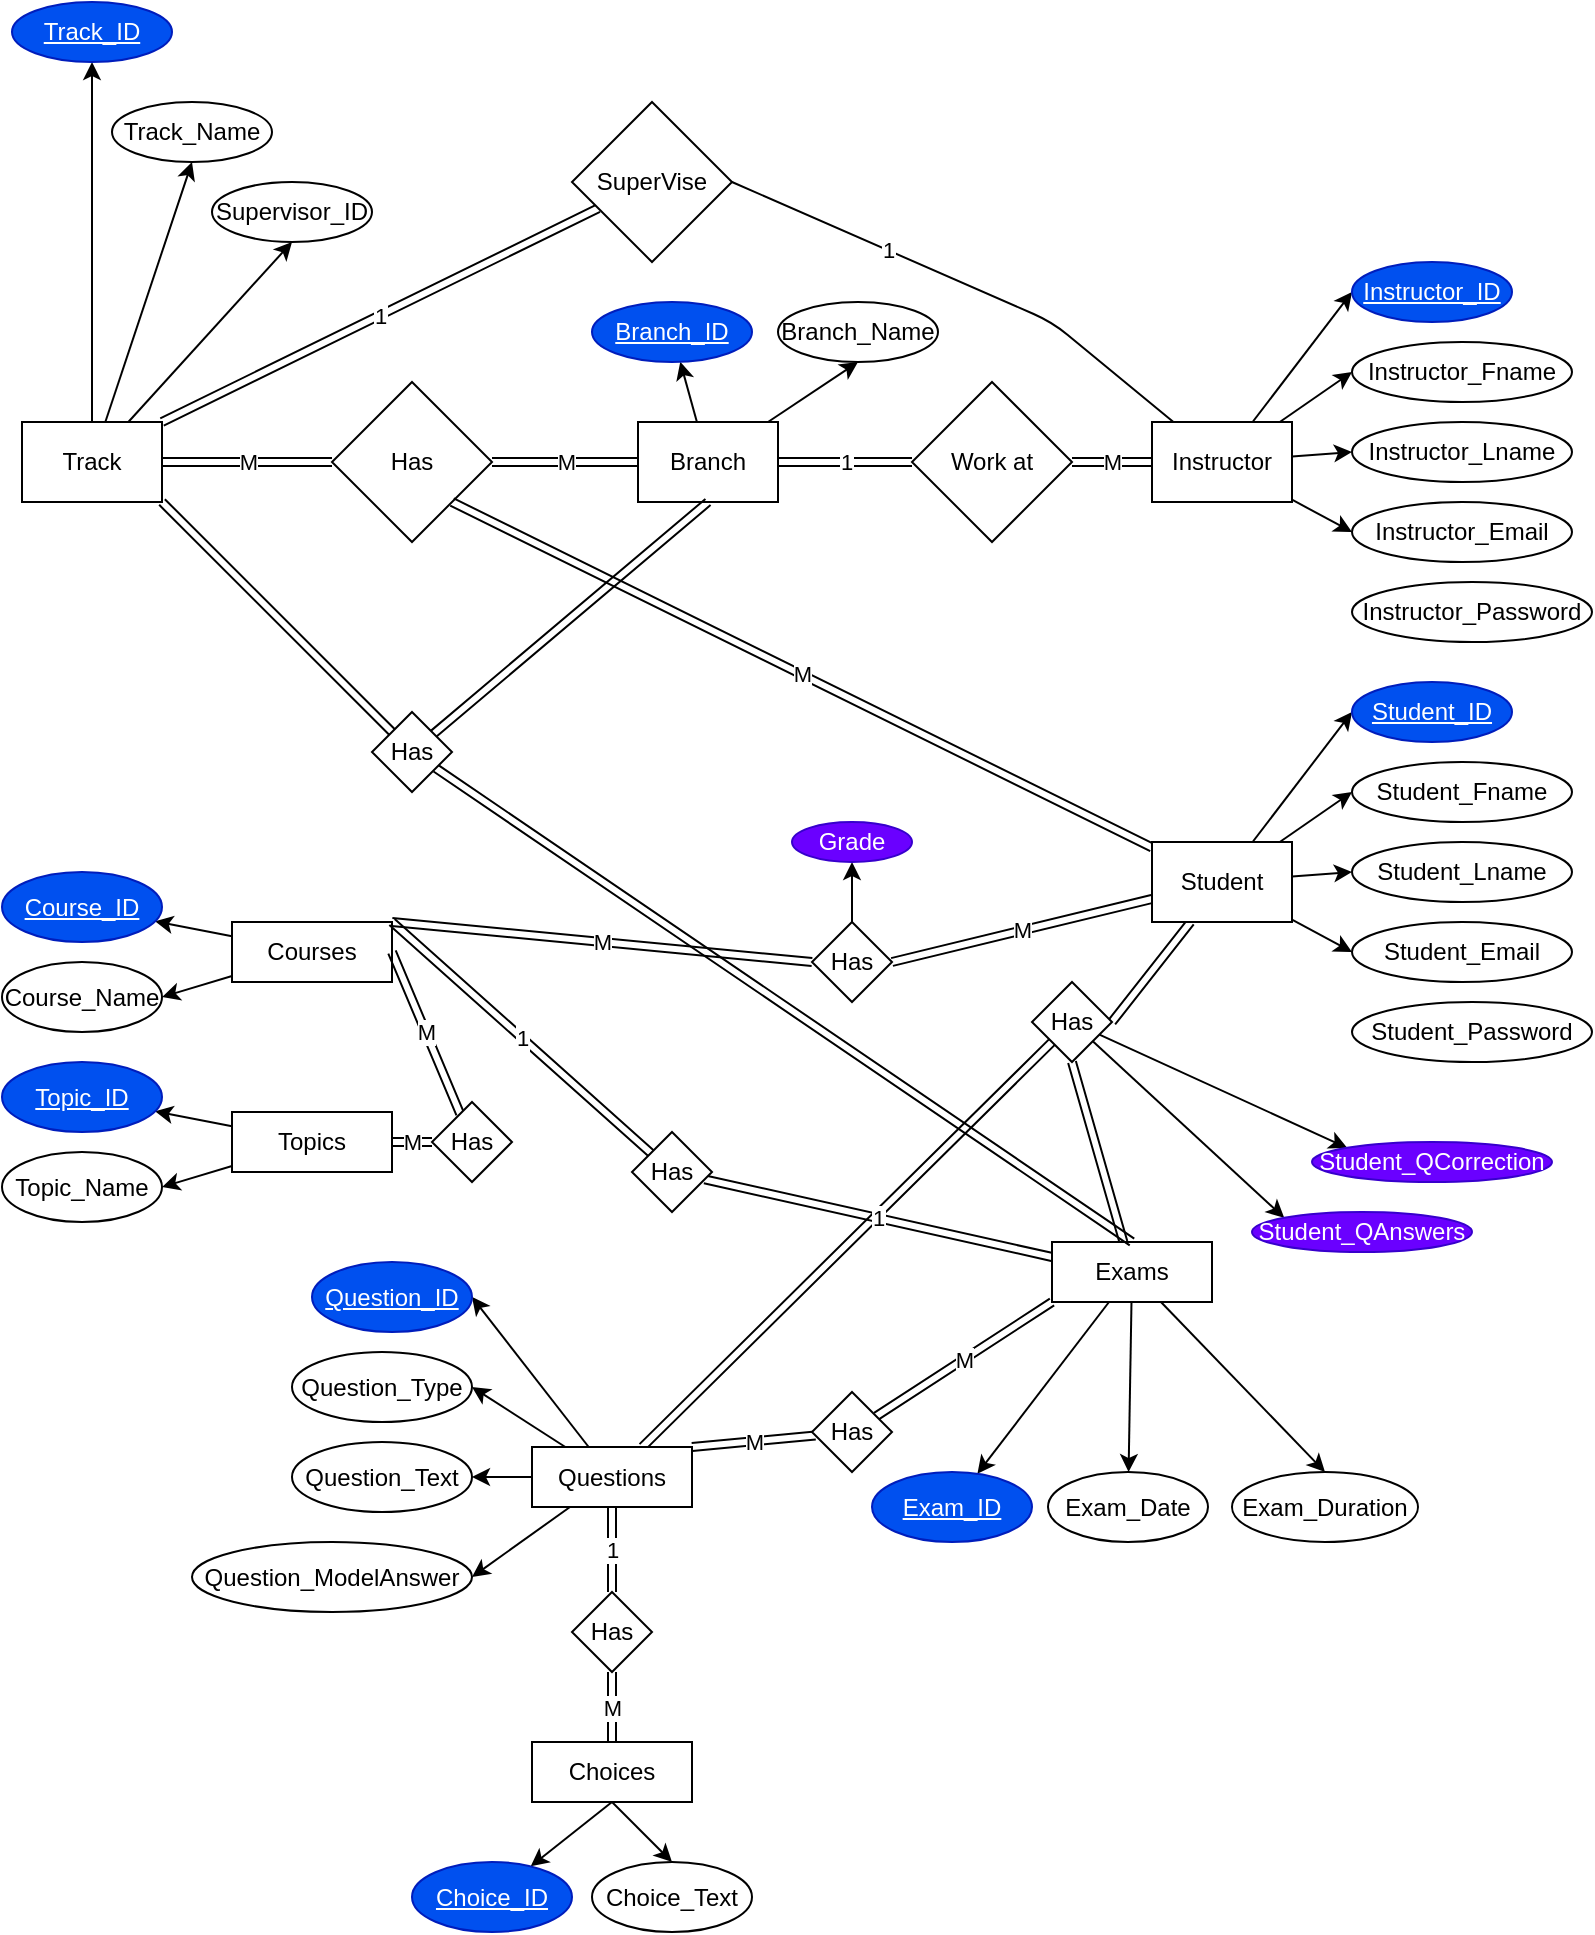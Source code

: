 <mxfile>
    <diagram id="SMIWsl0qQ1wEuN7zCRBm" name="Page-1">
        <mxGraphModel dx="2608" dy="1213" grid="1" gridSize="10" guides="1" tooltips="1" connect="1" arrows="1" fold="1" page="1" pageScale="1" pageWidth="850" pageHeight="1100" math="0" shadow="0">
            <root>
                <mxCell id="0"/>
                <mxCell id="1" parent="0"/>
                <mxCell id="4" value="" style="edgeStyle=none;html=1;" edge="1" parent="1" source="2" target="3">
                    <mxGeometry relative="1" as="geometry"/>
                </mxCell>
                <mxCell id="7" style="edgeStyle=none;html=1;entryX=0.5;entryY=1;entryDx=0;entryDy=0;" edge="1" parent="1" source="2" target="6">
                    <mxGeometry relative="1" as="geometry"/>
                </mxCell>
                <mxCell id="17" value="M" style="edgeStyle=none;html=1;shape=link;" edge="1" parent="1" source="2" target="16">
                    <mxGeometry relative="1" as="geometry"/>
                </mxCell>
                <mxCell id="2" value="Branch" style="whiteSpace=wrap;html=1;" vertex="1" parent="1">
                    <mxGeometry x="333" y="230" width="70" height="40" as="geometry"/>
                </mxCell>
                <mxCell id="3" value="Branch_ID" style="ellipse;whiteSpace=wrap;html=1;fontStyle=4;fillColor=#0050ef;fontColor=#ffffff;strokeColor=#001DBC;" vertex="1" parent="1">
                    <mxGeometry x="310" y="170" width="80" height="30" as="geometry"/>
                </mxCell>
                <mxCell id="6" value="Branch_Name" style="ellipse;whiteSpace=wrap;html=1;" vertex="1" parent="1">
                    <mxGeometry x="403" y="170" width="80" height="30" as="geometry"/>
                </mxCell>
                <mxCell id="8" value="" style="edgeStyle=none;html=1;" edge="1" parent="1" source="10" target="11">
                    <mxGeometry relative="1" as="geometry"/>
                </mxCell>
                <mxCell id="9" style="edgeStyle=none;html=1;entryX=0.5;entryY=1;entryDx=0;entryDy=0;" edge="1" parent="1" source="10" target="12">
                    <mxGeometry relative="1" as="geometry"/>
                </mxCell>
                <mxCell id="14" style="edgeStyle=none;html=1;entryX=0.5;entryY=1;entryDx=0;entryDy=0;" edge="1" parent="1" source="10" target="13">
                    <mxGeometry relative="1" as="geometry"/>
                </mxCell>
                <mxCell id="19" value="M" style="edgeStyle=none;html=1;shape=link;entryX=0;entryY=0.5;entryDx=0;entryDy=0;" edge="1" parent="1" source="10" target="16">
                    <mxGeometry relative="1" as="geometry">
                        <mxPoint x="160" y="280" as="targetPoint"/>
                    </mxGeometry>
                </mxCell>
                <mxCell id="10" value="Track" style="whiteSpace=wrap;html=1;" vertex="1" parent="1">
                    <mxGeometry x="25" y="230" width="70" height="40" as="geometry"/>
                </mxCell>
                <mxCell id="11" value="Track_ID" style="ellipse;whiteSpace=wrap;html=1;fontStyle=4;fillColor=#0050ef;fontColor=#ffffff;strokeColor=#001DBC;" vertex="1" parent="1">
                    <mxGeometry x="20" y="20" width="80" height="30" as="geometry"/>
                </mxCell>
                <mxCell id="12" value="Track_Name" style="ellipse;whiteSpace=wrap;html=1;" vertex="1" parent="1">
                    <mxGeometry x="70" y="70" width="80" height="30" as="geometry"/>
                </mxCell>
                <mxCell id="13" value="Supervisor_ID" style="ellipse;whiteSpace=wrap;html=1;" vertex="1" parent="1">
                    <mxGeometry x="120" y="110" width="80" height="30" as="geometry"/>
                </mxCell>
                <mxCell id="16" value="Has" style="rhombus;whiteSpace=wrap;html=1;" vertex="1" parent="1">
                    <mxGeometry x="180" y="210" width="80" height="80" as="geometry"/>
                </mxCell>
                <mxCell id="23" style="edgeStyle=none;html=1;entryX=0;entryY=0.5;entryDx=0;entryDy=0;" edge="1" parent="1" source="20" target="22">
                    <mxGeometry relative="1" as="geometry"/>
                </mxCell>
                <mxCell id="25" style="edgeStyle=none;html=1;entryX=0;entryY=0.5;entryDx=0;entryDy=0;" edge="1" parent="1" source="20" target="24">
                    <mxGeometry relative="1" as="geometry"/>
                </mxCell>
                <mxCell id="29" style="edgeStyle=none;html=1;entryX=0;entryY=0.5;entryDx=0;entryDy=0;" edge="1" parent="1" source="20" target="26">
                    <mxGeometry relative="1" as="geometry"/>
                </mxCell>
                <mxCell id="30" style="edgeStyle=none;html=1;entryX=0;entryY=0.5;entryDx=0;entryDy=0;" edge="1" parent="1" source="20" target="27">
                    <mxGeometry relative="1" as="geometry"/>
                </mxCell>
                <mxCell id="33" style="html=1;entryX=1;entryY=0.5;entryDx=0;entryDy=0;endArrow=none;endFill=0;" edge="1" parent="1" source="20" target="32">
                    <mxGeometry relative="1" as="geometry">
                        <Array as="points">
                            <mxPoint x="540" y="180"/>
                        </Array>
                    </mxGeometry>
                </mxCell>
                <mxCell id="35" value="1" style="edgeLabel;html=1;align=center;verticalAlign=middle;resizable=0;points=[];" vertex="1" connectable="0" parent="33">
                    <mxGeometry x="0.33" relative="1" as="geometry">
                        <mxPoint as="offset"/>
                    </mxGeometry>
                </mxCell>
                <mxCell id="20" value="Instructor" style="whiteSpace=wrap;html=1;" vertex="1" parent="1">
                    <mxGeometry x="590" y="230" width="70" height="40" as="geometry"/>
                </mxCell>
                <mxCell id="22" value="Instructor_ID" style="ellipse;whiteSpace=wrap;html=1;fontStyle=4;fillColor=#0050ef;fontColor=#ffffff;strokeColor=#001DBC;" vertex="1" parent="1">
                    <mxGeometry x="690" y="150" width="80" height="30" as="geometry"/>
                </mxCell>
                <mxCell id="24" value="Instructor_Fname" style="ellipse;whiteSpace=wrap;html=1;" vertex="1" parent="1">
                    <mxGeometry x="690" y="190" width="110" height="30" as="geometry"/>
                </mxCell>
                <mxCell id="26" value="Instructor_Lname" style="ellipse;whiteSpace=wrap;html=1;" vertex="1" parent="1">
                    <mxGeometry x="690" y="230" width="110" height="30" as="geometry"/>
                </mxCell>
                <mxCell id="27" value="Instructor_Email" style="ellipse;whiteSpace=wrap;html=1;" vertex="1" parent="1">
                    <mxGeometry x="690" y="270" width="110" height="30" as="geometry"/>
                </mxCell>
                <mxCell id="28" value="Instructor_Password" style="ellipse;whiteSpace=wrap;html=1;" vertex="1" parent="1">
                    <mxGeometry x="690" y="310" width="120" height="30" as="geometry"/>
                </mxCell>
                <mxCell id="34" value="1" style="edgeStyle=none;html=1;entryX=1;entryY=0;entryDx=0;entryDy=0;shape=link;" edge="1" parent="1" source="32" target="10">
                    <mxGeometry relative="1" as="geometry"/>
                </mxCell>
                <mxCell id="32" value="SuperVise" style="rhombus;whiteSpace=wrap;html=1;" vertex="1" parent="1">
                    <mxGeometry x="300" y="70" width="80" height="80" as="geometry"/>
                </mxCell>
                <mxCell id="36" style="edgeStyle=none;html=1;entryX=0;entryY=0.5;entryDx=0;entryDy=0;" edge="1" parent="1" source="40" target="41">
                    <mxGeometry relative="1" as="geometry"/>
                </mxCell>
                <mxCell id="37" style="edgeStyle=none;html=1;entryX=0;entryY=0.5;entryDx=0;entryDy=0;" edge="1" parent="1" source="40" target="42">
                    <mxGeometry relative="1" as="geometry"/>
                </mxCell>
                <mxCell id="38" style="edgeStyle=none;html=1;entryX=0;entryY=0.5;entryDx=0;entryDy=0;" edge="1" parent="1" source="40" target="43">
                    <mxGeometry relative="1" as="geometry"/>
                </mxCell>
                <mxCell id="39" style="edgeStyle=none;html=1;entryX=0;entryY=0.5;entryDx=0;entryDy=0;" edge="1" parent="1" source="40" target="44">
                    <mxGeometry relative="1" as="geometry"/>
                </mxCell>
                <mxCell id="49" value="M" style="edgeStyle=none;shape=link;html=1;entryX=1;entryY=1;entryDx=0;entryDy=0;endArrow=none;endFill=0;" edge="1" parent="1" source="40" target="16">
                    <mxGeometry relative="1" as="geometry"/>
                </mxCell>
                <mxCell id="127" style="edgeStyle=none;shape=link;html=1;entryX=1;entryY=0.5;entryDx=0;entryDy=0;endArrow=classic;endFill=1;" edge="1" parent="1" source="40" target="126">
                    <mxGeometry relative="1" as="geometry"/>
                </mxCell>
                <mxCell id="137" value="M" style="edgeStyle=none;html=1;entryX=1;entryY=0.5;entryDx=0;entryDy=0;endArrow=classic;endFill=1;shape=link;" edge="1" parent="1" source="40" target="136">
                    <mxGeometry relative="1" as="geometry"/>
                </mxCell>
                <mxCell id="40" value="Student" style="whiteSpace=wrap;html=1;" vertex="1" parent="1">
                    <mxGeometry x="590" y="440" width="70" height="40" as="geometry"/>
                </mxCell>
                <mxCell id="41" value="Student_ID" style="ellipse;whiteSpace=wrap;html=1;fontStyle=4;fillColor=#0050ef;fontColor=#ffffff;strokeColor=#001DBC;" vertex="1" parent="1">
                    <mxGeometry x="690" y="360" width="80" height="30" as="geometry"/>
                </mxCell>
                <mxCell id="42" value="Student_Fname" style="ellipse;whiteSpace=wrap;html=1;" vertex="1" parent="1">
                    <mxGeometry x="690" y="400" width="110" height="30" as="geometry"/>
                </mxCell>
                <mxCell id="43" value="Student_Lname" style="ellipse;whiteSpace=wrap;html=1;" vertex="1" parent="1">
                    <mxGeometry x="690" y="440" width="110" height="30" as="geometry"/>
                </mxCell>
                <mxCell id="44" value="Student_Email" style="ellipse;whiteSpace=wrap;html=1;" vertex="1" parent="1">
                    <mxGeometry x="690" y="480" width="110" height="30" as="geometry"/>
                </mxCell>
                <mxCell id="45" value="Student_Password" style="ellipse;whiteSpace=wrap;html=1;" vertex="1" parent="1">
                    <mxGeometry x="690" y="520" width="120" height="30" as="geometry"/>
                </mxCell>
                <mxCell id="47" value="M" style="edgeStyle=none;shape=link;html=1;entryX=0;entryY=0.5;entryDx=0;entryDy=0;endArrow=none;endFill=0;" edge="1" parent="1" source="46" target="20">
                    <mxGeometry relative="1" as="geometry"/>
                </mxCell>
                <mxCell id="48" value="1" style="edgeStyle=none;shape=link;html=1;entryX=1;entryY=0.5;entryDx=0;entryDy=0;endArrow=none;endFill=0;" edge="1" parent="1" source="46" target="2">
                    <mxGeometry relative="1" as="geometry"/>
                </mxCell>
                <mxCell id="46" value="Work at" style="rhombus;whiteSpace=wrap;html=1;" vertex="1" parent="1">
                    <mxGeometry x="470" y="210" width="80" height="80" as="geometry"/>
                </mxCell>
                <mxCell id="58" value="" style="edgeStyle=none;html=1;endArrow=classic;endFill=1;" edge="1" parent="1" source="51" target="57">
                    <mxGeometry relative="1" as="geometry"/>
                </mxCell>
                <mxCell id="65" style="edgeStyle=none;html=1;entryX=1;entryY=0.5;entryDx=0;entryDy=0;endArrow=classic;endFill=1;" edge="1" parent="1" source="51" target="64">
                    <mxGeometry relative="1" as="geometry"/>
                </mxCell>
                <mxCell id="51" value="Courses" style="whiteSpace=wrap;html=1;" vertex="1" parent="1">
                    <mxGeometry x="130" y="480" width="80" height="30" as="geometry"/>
                </mxCell>
                <mxCell id="57" value="Course_ID" style="ellipse;whiteSpace=wrap;html=1;fontStyle=4;fillColor=#0050ef;fontColor=#ffffff;strokeColor=#001DBC;" vertex="1" parent="1">
                    <mxGeometry x="15" y="455" width="80" height="35" as="geometry"/>
                </mxCell>
                <mxCell id="64" value="Course_Name" style="ellipse;whiteSpace=wrap;html=1;" vertex="1" parent="1">
                    <mxGeometry x="15" y="500" width="80" height="35" as="geometry"/>
                </mxCell>
                <mxCell id="66" value="" style="edgeStyle=none;html=1;endArrow=classic;endFill=1;" edge="1" parent="1" source="68" target="69">
                    <mxGeometry relative="1" as="geometry"/>
                </mxCell>
                <mxCell id="67" style="edgeStyle=none;html=1;entryX=1;entryY=0.5;entryDx=0;entryDy=0;endArrow=classic;endFill=1;" edge="1" parent="1" source="68" target="70">
                    <mxGeometry relative="1" as="geometry"/>
                </mxCell>
                <mxCell id="68" value="Topics" style="whiteSpace=wrap;html=1;" vertex="1" parent="1">
                    <mxGeometry x="130" y="575" width="80" height="30" as="geometry"/>
                </mxCell>
                <mxCell id="69" value="Topic_ID" style="ellipse;whiteSpace=wrap;html=1;fontStyle=4;fillColor=#0050ef;fontColor=#ffffff;strokeColor=#001DBC;" vertex="1" parent="1">
                    <mxGeometry x="15" y="550" width="80" height="35" as="geometry"/>
                </mxCell>
                <mxCell id="70" value="Topic_Name" style="ellipse;whiteSpace=wrap;html=1;" vertex="1" parent="1">
                    <mxGeometry x="15" y="595" width="80" height="35" as="geometry"/>
                </mxCell>
                <mxCell id="72" value="M" style="edgeStyle=none;html=1;entryX=1;entryY=0.5;entryDx=0;entryDy=0;endArrow=classic;endFill=1;shape=link;" edge="1" parent="1" source="71" target="51">
                    <mxGeometry relative="1" as="geometry"/>
                </mxCell>
                <mxCell id="73" value="M" style="edgeStyle=none;html=1;entryX=1;entryY=0.5;entryDx=0;entryDy=0;endArrow=classic;endFill=1;shape=link;" edge="1" parent="1" source="71" target="68">
                    <mxGeometry relative="1" as="geometry"/>
                </mxCell>
                <mxCell id="71" value="Has" style="rhombus;whiteSpace=wrap;html=1;" vertex="1" parent="1">
                    <mxGeometry x="230" y="570" width="40" height="40" as="geometry"/>
                </mxCell>
                <mxCell id="74" value="" style="edgeStyle=none;html=1;endArrow=classic;endFill=1;entryX=1;entryY=0.5;entryDx=0;entryDy=0;" edge="1" parent="1" source="76" target="77">
                    <mxGeometry relative="1" as="geometry"/>
                </mxCell>
                <mxCell id="75" style="edgeStyle=none;html=1;entryX=1;entryY=0.5;entryDx=0;entryDy=0;endArrow=classic;endFill=1;" edge="1" parent="1" source="76" target="78">
                    <mxGeometry relative="1" as="geometry"/>
                </mxCell>
                <mxCell id="82" style="edgeStyle=none;html=1;entryX=1;entryY=0.5;entryDx=0;entryDy=0;endArrow=classic;endFill=1;" edge="1" parent="1" source="76" target="79">
                    <mxGeometry relative="1" as="geometry"/>
                </mxCell>
                <mxCell id="83" style="edgeStyle=none;html=1;entryX=1;entryY=0.5;entryDx=0;entryDy=0;endArrow=classic;endFill=1;" edge="1" parent="1" source="76" target="80">
                    <mxGeometry relative="1" as="geometry"/>
                </mxCell>
                <mxCell id="129" style="edgeStyle=none;shape=link;html=1;entryX=0;entryY=1;entryDx=0;entryDy=0;endArrow=classic;endFill=1;" edge="1" parent="1" source="76" target="126">
                    <mxGeometry relative="1" as="geometry"/>
                </mxCell>
                <mxCell id="76" value="Questions" style="whiteSpace=wrap;html=1;" vertex="1" parent="1">
                    <mxGeometry x="280" y="742.5" width="80" height="30" as="geometry"/>
                </mxCell>
                <mxCell id="77" value="Question_ID" style="ellipse;whiteSpace=wrap;html=1;fontStyle=4;fillColor=#0050ef;fontColor=#ffffff;strokeColor=#001DBC;" vertex="1" parent="1">
                    <mxGeometry x="170" y="650" width="80" height="35" as="geometry"/>
                </mxCell>
                <mxCell id="78" value="Question_Type" style="ellipse;whiteSpace=wrap;html=1;" vertex="1" parent="1">
                    <mxGeometry x="160" y="695" width="90" height="35" as="geometry"/>
                </mxCell>
                <mxCell id="79" value="Question_Text" style="ellipse;whiteSpace=wrap;html=1;" vertex="1" parent="1">
                    <mxGeometry x="160" y="740" width="90" height="35" as="geometry"/>
                </mxCell>
                <mxCell id="80" value="Question_ModelAnswer" style="ellipse;whiteSpace=wrap;html=1;" vertex="1" parent="1">
                    <mxGeometry x="110" y="790" width="140" height="35" as="geometry"/>
                </mxCell>
                <mxCell id="85" value="" style="edgeStyle=none;html=1;endArrow=classic;endFill=1;exitX=0.5;exitY=1;exitDx=0;exitDy=0;" edge="1" parent="1" source="87" target="88">
                    <mxGeometry relative="1" as="geometry"/>
                </mxCell>
                <mxCell id="90" style="edgeStyle=none;html=1;entryX=0.5;entryY=0;entryDx=0;entryDy=0;endArrow=classic;endFill=1;exitX=0.5;exitY=1;exitDx=0;exitDy=0;" edge="1" parent="1" source="87" target="89">
                    <mxGeometry relative="1" as="geometry"/>
                </mxCell>
                <mxCell id="87" value="Choices" style="whiteSpace=wrap;html=1;" vertex="1" parent="1">
                    <mxGeometry x="280" y="890" width="80" height="30" as="geometry"/>
                </mxCell>
                <mxCell id="88" value="Choice_ID" style="ellipse;whiteSpace=wrap;html=1;fontStyle=4;fillColor=#0050ef;fontColor=#ffffff;strokeColor=#001DBC;" vertex="1" parent="1">
                    <mxGeometry x="220" y="950" width="80" height="35" as="geometry"/>
                </mxCell>
                <mxCell id="89" value="Choice_Text" style="ellipse;whiteSpace=wrap;html=1;" vertex="1" parent="1">
                    <mxGeometry x="310" y="950" width="80" height="35" as="geometry"/>
                </mxCell>
                <mxCell id="92" value="1" style="edgeStyle=none;html=1;entryX=0.5;entryY=1;entryDx=0;entryDy=0;endArrow=classic;endFill=1;shape=link;" edge="1" parent="1" source="94" target="76">
                    <mxGeometry x="0.014" relative="1" as="geometry">
                        <mxPoint x="370" y="790" as="targetPoint"/>
                        <mxPoint as="offset"/>
                    </mxGeometry>
                </mxCell>
                <mxCell id="93" value="M" style="edgeStyle=none;html=1;entryX=0.5;entryY=0;entryDx=0;entryDy=0;endArrow=classic;endFill=1;shape=link;exitX=0.5;exitY=1;exitDx=0;exitDy=0;" edge="1" parent="1" source="94" target="87">
                    <mxGeometry relative="1" as="geometry">
                        <mxPoint x="370" y="885" as="targetPoint"/>
                    </mxGeometry>
                </mxCell>
                <mxCell id="94" value="Has" style="rhombus;whiteSpace=wrap;html=1;" vertex="1" parent="1">
                    <mxGeometry x="300" y="815" width="40" height="40" as="geometry"/>
                </mxCell>
                <mxCell id="95" value="" style="edgeStyle=none;html=1;endArrow=classic;endFill=1;" edge="1" parent="1" source="97" target="98">
                    <mxGeometry relative="1" as="geometry"/>
                </mxCell>
                <mxCell id="96" style="edgeStyle=none;html=1;endArrow=classic;endFill=1;" edge="1" parent="1" source="97" target="99">
                    <mxGeometry relative="1" as="geometry"/>
                </mxCell>
                <mxCell id="102" style="edgeStyle=none;html=1;entryX=0.5;entryY=0;entryDx=0;entryDy=0;endArrow=classic;endFill=1;" edge="1" parent="1" source="97" target="100">
                    <mxGeometry relative="1" as="geometry"/>
                </mxCell>
                <mxCell id="128" style="edgeStyle=none;shape=link;html=1;entryX=0.5;entryY=1;entryDx=0;entryDy=0;endArrow=classic;endFill=1;" edge="1" parent="1" source="97" target="126">
                    <mxGeometry relative="1" as="geometry"/>
                </mxCell>
                <mxCell id="97" value="Exams" style="whiteSpace=wrap;html=1;flipV=1;flipH=1;" vertex="1" parent="1">
                    <mxGeometry x="540" y="640" width="80" height="30" as="geometry"/>
                </mxCell>
                <mxCell id="98" value="Exam_ID" style="ellipse;whiteSpace=wrap;html=1;flipV=1;flipH=1;fontStyle=4;fillColor=#0050ef;fontColor=#ffffff;strokeColor=#001DBC;" vertex="1" parent="1">
                    <mxGeometry x="450" y="755" width="80" height="35" as="geometry"/>
                </mxCell>
                <mxCell id="99" value="Exam_Date" style="ellipse;whiteSpace=wrap;html=1;flipV=1;flipH=1;" vertex="1" parent="1">
                    <mxGeometry x="538" y="755" width="80" height="35" as="geometry"/>
                </mxCell>
                <mxCell id="100" value="Exam_Duration" style="ellipse;whiteSpace=wrap;html=1;flipV=1;flipH=1;" vertex="1" parent="1">
                    <mxGeometry x="630" y="755" width="93" height="35" as="geometry"/>
                </mxCell>
                <mxCell id="103" value="1" style="edgeStyle=none;html=1;endArrow=classic;endFill=1;shape=link;entryX=0;entryY=0.25;entryDx=0;entryDy=0;" edge="1" parent="1" source="105" target="97">
                    <mxGeometry relative="1" as="geometry">
                        <mxPoint x="510" y="630" as="targetPoint"/>
                    </mxGeometry>
                </mxCell>
                <mxCell id="108" value="1" style="edgeStyle=none;html=1;entryX=1;entryY=0;entryDx=0;entryDy=0;endArrow=classic;endFill=1;shape=link;" edge="1" parent="1" source="105" target="51">
                    <mxGeometry relative="1" as="geometry"/>
                </mxCell>
                <mxCell id="105" value="Has" style="rhombus;whiteSpace=wrap;html=1;" vertex="1" parent="1">
                    <mxGeometry x="330" y="585" width="40" height="40" as="geometry"/>
                </mxCell>
                <mxCell id="113" value="M" style="edgeStyle=none;shape=link;html=1;entryX=0;entryY=1;entryDx=0;entryDy=0;endArrow=classic;endFill=1;" edge="1" parent="1" source="112" target="97">
                    <mxGeometry relative="1" as="geometry"/>
                </mxCell>
                <mxCell id="114" value="M" style="edgeStyle=none;shape=link;html=1;entryX=1;entryY=0;entryDx=0;entryDy=0;endArrow=classic;endFill=1;" edge="1" parent="1" source="112" target="76">
                    <mxGeometry relative="1" as="geometry"/>
                </mxCell>
                <mxCell id="112" value="Has" style="rhombus;whiteSpace=wrap;html=1;" vertex="1" parent="1">
                    <mxGeometry x="420" y="715" width="40" height="40" as="geometry"/>
                </mxCell>
                <mxCell id="116" style="edgeStyle=none;shape=link;html=1;entryX=0.5;entryY=0;entryDx=0;entryDy=0;endArrow=classic;endFill=1;" edge="1" parent="1" source="115" target="97">
                    <mxGeometry relative="1" as="geometry"/>
                </mxCell>
                <mxCell id="117" style="edgeStyle=none;shape=link;html=1;entryX=0.5;entryY=1;entryDx=0;entryDy=0;endArrow=classic;endFill=1;" edge="1" parent="1" source="115" target="2">
                    <mxGeometry relative="1" as="geometry"/>
                </mxCell>
                <mxCell id="118" style="edgeStyle=none;shape=link;html=1;entryX=1;entryY=1;entryDx=0;entryDy=0;endArrow=classic;endFill=1;" edge="1" parent="1" source="115" target="10">
                    <mxGeometry relative="1" as="geometry"/>
                </mxCell>
                <mxCell id="115" value="Has" style="rhombus;whiteSpace=wrap;html=1;" vertex="1" parent="1">
                    <mxGeometry x="200" y="375" width="40" height="40" as="geometry"/>
                </mxCell>
                <mxCell id="133" style="edgeStyle=none;html=1;entryX=0;entryY=0;entryDx=0;entryDy=0;endArrow=classic;endFill=1;" edge="1" parent="1" source="126" target="132">
                    <mxGeometry relative="1" as="geometry"/>
                </mxCell>
                <mxCell id="134" style="edgeStyle=none;html=1;entryX=0;entryY=0;entryDx=0;entryDy=0;endArrow=classic;endFill=1;" edge="1" parent="1" source="126" target="131">
                    <mxGeometry relative="1" as="geometry"/>
                </mxCell>
                <mxCell id="126" value="Has" style="rhombus;whiteSpace=wrap;html=1;" vertex="1" parent="1">
                    <mxGeometry x="530" y="510" width="40" height="40" as="geometry"/>
                </mxCell>
                <mxCell id="131" value="Student_QCorrection" style="ellipse;whiteSpace=wrap;html=1;fillColor=#6a00ff;fontColor=#ffffff;strokeColor=#3700CC;" vertex="1" parent="1">
                    <mxGeometry x="670" y="590" width="120" height="20" as="geometry"/>
                </mxCell>
                <mxCell id="132" value="Student_QAnswers" style="ellipse;whiteSpace=wrap;html=1;fillColor=#6a00ff;fontColor=#ffffff;strokeColor=#3700CC;" vertex="1" parent="1">
                    <mxGeometry x="640" y="625" width="110" height="20" as="geometry"/>
                </mxCell>
                <mxCell id="138" value="M" style="edgeStyle=none;shape=link;html=1;exitX=0;exitY=0.5;exitDx=0;exitDy=0;endArrow=classic;endFill=1;" edge="1" parent="1" source="136">
                    <mxGeometry relative="1" as="geometry">
                        <mxPoint x="210" y="480" as="targetPoint"/>
                    </mxGeometry>
                </mxCell>
                <mxCell id="141" value="" style="edgeStyle=none;html=1;endArrow=classic;endFill=1;" edge="1" parent="1" source="136" target="139">
                    <mxGeometry relative="1" as="geometry"/>
                </mxCell>
                <mxCell id="136" value="Has" style="rhombus;whiteSpace=wrap;html=1;" vertex="1" parent="1">
                    <mxGeometry x="420" y="480" width="40" height="40" as="geometry"/>
                </mxCell>
                <mxCell id="139" value="Grade" style="ellipse;whiteSpace=wrap;html=1;fillColor=#6a00ff;fontColor=#ffffff;strokeColor=#3700CC;" vertex="1" parent="1">
                    <mxGeometry x="410" y="430" width="60" height="20" as="geometry"/>
                </mxCell>
            </root>
        </mxGraphModel>
    </diagram>
</mxfile>